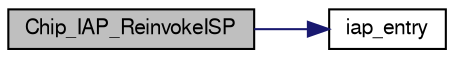 digraph "Chip_IAP_ReinvokeISP"
{
  edge [fontname="FreeSans",fontsize="10",labelfontname="FreeSans",labelfontsize="10"];
  node [fontname="FreeSans",fontsize="10",shape=record];
  rankdir="LR";
  Node1 [label="Chip_IAP_ReinvokeISP",height=0.2,width=0.4,color="black", fillcolor="grey75", style="filled", fontcolor="black"];
  Node1 -> Node2 [color="midnightblue",fontsize="10",style="solid"];
  Node2 [label="iap_entry",height=0.2,width=0.4,color="black", fillcolor="white", style="filled",URL="$group__ROMAPI__407X__8X.html#ga6e16dcc17bc9aaaf82f62d1816d08c4f",tooltip="LPC17XX/40XX IAP_ENTRY API function type. "];
}
